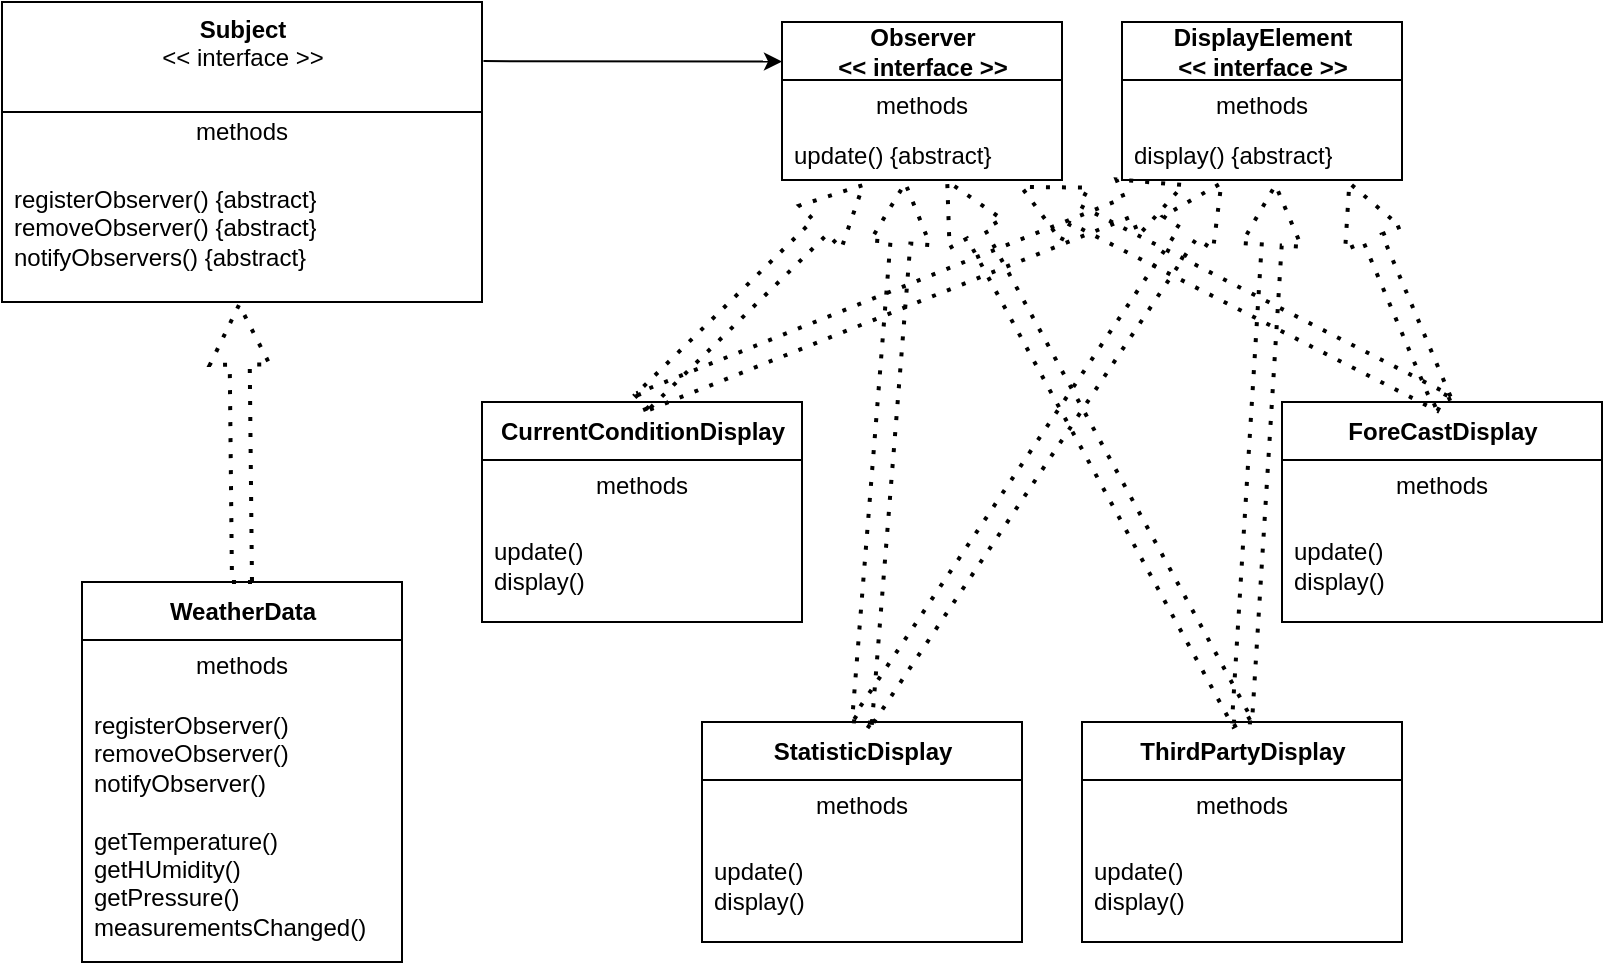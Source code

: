 <mxfile>
    <diagram id="y81J2vsQ6q_i72oybPg3" name="weaterStation">
        <mxGraphModel dx="1058" dy="1180" grid="1" gridSize="10" guides="1" tooltips="1" connect="1" arrows="1" fold="1" page="1" pageScale="1" pageWidth="850" pageHeight="1100" math="0" shadow="0">
            <root>
                <mxCell id="0"/>
                <mxCell id="1" parent="0"/>
                <mxCell id="2" value="&lt;b&gt;Subject&lt;/b&gt;&lt;br&gt;&amp;lt;&amp;lt; interface &amp;gt;&amp;gt;" style="swimlane;fontStyle=0;align=center;verticalAlign=top;childLayout=stackLayout;horizontal=1;startSize=55;horizontalStack=0;resizeParent=1;resizeParentMax=0;resizeLast=0;collapsible=0;marginBottom=0;html=1;" parent="1" vertex="1">
                    <mxGeometry x="40" y="120" width="240" height="150" as="geometry"/>
                </mxCell>
                <mxCell id="8" value="methods" style="text;html=1;strokeColor=none;fillColor=none;align=center;verticalAlign=middle;spacingLeft=4;spacingRight=4;overflow=hidden;rotatable=0;points=[[0,0.5],[1,0.5]];portConstraint=eastwest;" parent="2" vertex="1">
                    <mxGeometry y="55" width="240" height="20" as="geometry"/>
                </mxCell>
                <mxCell id="9" value="registerObserver() {abstract}&lt;br&gt;removeObserver() {abstract}&lt;br&gt;notifyObservers() {abstract}" style="text;html=1;strokeColor=none;fillColor=none;align=left;verticalAlign=middle;spacingLeft=4;spacingRight=4;overflow=hidden;rotatable=0;points=[[0,0.5],[1,0.5]];portConstraint=eastwest;" parent="2" vertex="1">
                    <mxGeometry y="75" width="240" height="75" as="geometry"/>
                </mxCell>
                <mxCell id="18" value="WeatherData" style="swimlane;fontStyle=1;align=center;verticalAlign=middle;childLayout=stackLayout;horizontal=1;startSize=29;horizontalStack=0;resizeParent=1;resizeParentMax=0;resizeLast=0;collapsible=0;marginBottom=0;html=1;" parent="1" vertex="1">
                    <mxGeometry x="80" y="410" width="160" height="190" as="geometry"/>
                </mxCell>
                <mxCell id="19" value="methods" style="text;html=1;strokeColor=none;fillColor=none;align=center;verticalAlign=middle;spacingLeft=4;spacingRight=4;overflow=hidden;rotatable=0;points=[[0,0.5],[1,0.5]];portConstraint=eastwest;" parent="18" vertex="1">
                    <mxGeometry y="29" width="160" height="25" as="geometry"/>
                </mxCell>
                <mxCell id="20" value="registerObserver()&lt;br&gt;removeObserver()&lt;br&gt;notifyObserver()&lt;br&gt;&lt;br&gt;getTemperature()&lt;br&gt;getHUmidity()&lt;br&gt;getPressure()&lt;br&gt;measurementsChanged()" style="text;html=1;strokeColor=none;fillColor=none;align=left;verticalAlign=middle;spacingLeft=4;spacingRight=4;overflow=hidden;rotatable=0;points=[[0,0.5],[1,0.5]];portConstraint=eastwest;" parent="18" vertex="1">
                    <mxGeometry y="54" width="160" height="136" as="geometry"/>
                </mxCell>
                <mxCell id="26" value="DisplayElement&lt;br&gt;&amp;lt;&amp;lt; interface &amp;gt;&amp;gt;" style="swimlane;fontStyle=1;align=center;verticalAlign=middle;childLayout=stackLayout;horizontal=1;startSize=29;horizontalStack=0;resizeParent=1;resizeParentMax=0;resizeLast=0;collapsible=0;marginBottom=0;html=1;" parent="1" vertex="1">
                    <mxGeometry x="600" y="130" width="140" height="79" as="geometry"/>
                </mxCell>
                <mxCell id="27" value="methods" style="text;html=1;strokeColor=none;fillColor=none;align=center;verticalAlign=middle;spacingLeft=4;spacingRight=4;overflow=hidden;rotatable=0;points=[[0,0.5],[1,0.5]];portConstraint=eastwest;" parent="26" vertex="1">
                    <mxGeometry y="29" width="140" height="25" as="geometry"/>
                </mxCell>
                <mxCell id="28" value="display() {abstract}" style="text;html=1;strokeColor=none;fillColor=none;align=left;verticalAlign=middle;spacingLeft=4;spacingRight=4;overflow=hidden;rotatable=0;points=[[0,0.5],[1,0.5]];portConstraint=eastwest;" parent="26" vertex="1">
                    <mxGeometry y="54" width="140" height="25" as="geometry"/>
                </mxCell>
                <mxCell id="41" value="Observer&lt;br&gt;&amp;lt;&amp;lt; interface &amp;gt;&amp;gt;" style="swimlane;fontStyle=1;align=center;verticalAlign=middle;childLayout=stackLayout;horizontal=1;startSize=29;horizontalStack=0;resizeParent=1;resizeParentMax=0;resizeLast=0;collapsible=0;marginBottom=0;html=1;" parent="1" vertex="1">
                    <mxGeometry x="430" y="130" width="140" height="79" as="geometry"/>
                </mxCell>
                <mxCell id="42" value="methods" style="text;html=1;strokeColor=none;fillColor=none;align=center;verticalAlign=middle;spacingLeft=4;spacingRight=4;overflow=hidden;rotatable=0;points=[[0,0.5],[1,0.5]];portConstraint=eastwest;" parent="41" vertex="1">
                    <mxGeometry y="29" width="140" height="25" as="geometry"/>
                </mxCell>
                <mxCell id="43" value="update() {abstract}" style="text;html=1;strokeColor=none;fillColor=none;align=left;verticalAlign=middle;spacingLeft=4;spacingRight=4;overflow=hidden;rotatable=0;points=[[0,0.5],[1,0.5]];portConstraint=eastwest;" parent="41" vertex="1">
                    <mxGeometry y="54" width="140" height="25" as="geometry"/>
                </mxCell>
                <mxCell id="44" value="CurrentConditionDisplay" style="swimlane;fontStyle=1;align=center;verticalAlign=middle;childLayout=stackLayout;horizontal=1;startSize=29;horizontalStack=0;resizeParent=1;resizeParentMax=0;resizeLast=0;collapsible=0;marginBottom=0;html=1;" parent="1" vertex="1">
                    <mxGeometry x="280" y="320" width="160" height="110" as="geometry"/>
                </mxCell>
                <mxCell id="45" value="methods" style="text;html=1;strokeColor=none;fillColor=none;align=center;verticalAlign=middle;spacingLeft=4;spacingRight=4;overflow=hidden;rotatable=0;points=[[0,0.5],[1,0.5]];portConstraint=eastwest;" parent="44" vertex="1">
                    <mxGeometry y="29" width="160" height="25" as="geometry"/>
                </mxCell>
                <mxCell id="46" value="update()&lt;br&gt;display()" style="text;html=1;strokeColor=none;fillColor=none;align=left;verticalAlign=middle;spacingLeft=4;spacingRight=4;overflow=hidden;rotatable=0;points=[[0,0.5],[1,0.5]];portConstraint=eastwest;" parent="44" vertex="1">
                    <mxGeometry y="54" width="160" height="56" as="geometry"/>
                </mxCell>
                <mxCell id="56" value="" style="endArrow=classic;html=1;exitX=1.003;exitY=0.197;exitDx=0;exitDy=0;entryX=0;entryY=0.25;entryDx=0;entryDy=0;exitPerimeter=0;" parent="1" source="2" target="41" edge="1">
                    <mxGeometry width="50" height="50" relative="1" as="geometry">
                        <mxPoint x="360" y="245" as="sourcePoint"/>
                        <mxPoint x="560" y="60" as="targetPoint"/>
                    </mxGeometry>
                </mxCell>
                <mxCell id="60" value="" style="endArrow=none;dashed=1;html=1;dashPattern=1 3;strokeWidth=2;shape=arrow;exitX=0.5;exitY=0;exitDx=0;exitDy=0;entryX=0.494;entryY=1.018;entryDx=0;entryDy=0;entryPerimeter=0;" edge="1" parent="1" source="18" target="9">
                    <mxGeometry width="50" height="50" relative="1" as="geometry">
                        <mxPoint x="470" y="120" as="sourcePoint"/>
                        <mxPoint x="280" y="410" as="targetPoint"/>
                    </mxGeometry>
                </mxCell>
                <mxCell id="EAxyWXXSBFVS23HWl_u8-60" value="StatisticDisplay" style="swimlane;fontStyle=1;align=center;verticalAlign=middle;childLayout=stackLayout;horizontal=1;startSize=29;horizontalStack=0;resizeParent=1;resizeParentMax=0;resizeLast=0;collapsible=0;marginBottom=0;html=1;" vertex="1" parent="1">
                    <mxGeometry x="390" y="480" width="160" height="110" as="geometry"/>
                </mxCell>
                <mxCell id="EAxyWXXSBFVS23HWl_u8-61" value="methods" style="text;html=1;strokeColor=none;fillColor=none;align=center;verticalAlign=middle;spacingLeft=4;spacingRight=4;overflow=hidden;rotatable=0;points=[[0,0.5],[1,0.5]];portConstraint=eastwest;" vertex="1" parent="EAxyWXXSBFVS23HWl_u8-60">
                    <mxGeometry y="29" width="160" height="25" as="geometry"/>
                </mxCell>
                <mxCell id="EAxyWXXSBFVS23HWl_u8-62" value="update()&lt;br&gt;display()" style="text;html=1;strokeColor=none;fillColor=none;align=left;verticalAlign=middle;spacingLeft=4;spacingRight=4;overflow=hidden;rotatable=0;points=[[0,0.5],[1,0.5]];portConstraint=eastwest;" vertex="1" parent="EAxyWXXSBFVS23HWl_u8-60">
                    <mxGeometry y="54" width="160" height="56" as="geometry"/>
                </mxCell>
                <mxCell id="EAxyWXXSBFVS23HWl_u8-63" value="ForeCastDisplay" style="swimlane;fontStyle=1;align=center;verticalAlign=middle;childLayout=stackLayout;horizontal=1;startSize=29;horizontalStack=0;resizeParent=1;resizeParentMax=0;resizeLast=0;collapsible=0;marginBottom=0;html=1;" vertex="1" parent="1">
                    <mxGeometry x="680" y="320" width="160" height="110" as="geometry"/>
                </mxCell>
                <mxCell id="EAxyWXXSBFVS23HWl_u8-64" value="methods" style="text;html=1;strokeColor=none;fillColor=none;align=center;verticalAlign=middle;spacingLeft=4;spacingRight=4;overflow=hidden;rotatable=0;points=[[0,0.5],[1,0.5]];portConstraint=eastwest;" vertex="1" parent="EAxyWXXSBFVS23HWl_u8-63">
                    <mxGeometry y="29" width="160" height="25" as="geometry"/>
                </mxCell>
                <mxCell id="EAxyWXXSBFVS23HWl_u8-65" value="update()&lt;br&gt;display()" style="text;html=1;strokeColor=none;fillColor=none;align=left;verticalAlign=middle;spacingLeft=4;spacingRight=4;overflow=hidden;rotatable=0;points=[[0,0.5],[1,0.5]];portConstraint=eastwest;" vertex="1" parent="EAxyWXXSBFVS23HWl_u8-63">
                    <mxGeometry y="54" width="160" height="56" as="geometry"/>
                </mxCell>
                <mxCell id="EAxyWXXSBFVS23HWl_u8-66" value="ThirdPartyDisplay" style="swimlane;fontStyle=1;align=center;verticalAlign=middle;childLayout=stackLayout;horizontal=1;startSize=29;horizontalStack=0;resizeParent=1;resizeParentMax=0;resizeLast=0;collapsible=0;marginBottom=0;html=1;" vertex="1" parent="1">
                    <mxGeometry x="580" y="480" width="160" height="110" as="geometry"/>
                </mxCell>
                <mxCell id="EAxyWXXSBFVS23HWl_u8-67" value="methods" style="text;html=1;strokeColor=none;fillColor=none;align=center;verticalAlign=middle;spacingLeft=4;spacingRight=4;overflow=hidden;rotatable=0;points=[[0,0.5],[1,0.5]];portConstraint=eastwest;" vertex="1" parent="EAxyWXXSBFVS23HWl_u8-66">
                    <mxGeometry y="29" width="160" height="25" as="geometry"/>
                </mxCell>
                <mxCell id="EAxyWXXSBFVS23HWl_u8-68" value="update()&lt;br&gt;display()" style="text;html=1;strokeColor=none;fillColor=none;align=left;verticalAlign=middle;spacingLeft=4;spacingRight=4;overflow=hidden;rotatable=0;points=[[0,0.5],[1,0.5]];portConstraint=eastwest;" vertex="1" parent="EAxyWXXSBFVS23HWl_u8-66">
                    <mxGeometry y="54" width="160" height="56" as="geometry"/>
                </mxCell>
                <mxCell id="EAxyWXXSBFVS23HWl_u8-69" value="" style="endArrow=none;dashed=1;html=1;dashPattern=1 3;strokeWidth=2;shape=arrow;exitX=0.5;exitY=0;exitDx=0;exitDy=0;entryX=0.29;entryY=1.1;entryDx=0;entryDy=0;entryPerimeter=0;" edge="1" parent="1" source="44" target="43">
                    <mxGeometry width="50" height="50" relative="1" as="geometry">
                        <mxPoint x="170" y="420" as="sourcePoint"/>
                        <mxPoint x="168.56" y="281.35" as="targetPoint"/>
                    </mxGeometry>
                </mxCell>
                <mxCell id="EAxyWXXSBFVS23HWl_u8-70" value="" style="endArrow=none;dashed=1;html=1;dashPattern=1 3;strokeWidth=2;shape=arrow;exitX=0.5;exitY=0;exitDx=0;exitDy=0;entryX=0.219;entryY=1.1;entryDx=0;entryDy=0;entryPerimeter=0;" edge="1" parent="1" source="44" target="28">
                    <mxGeometry width="50" height="50" relative="1" as="geometry">
                        <mxPoint x="370" y="330" as="sourcePoint"/>
                        <mxPoint x="480.6" y="221.5" as="targetPoint"/>
                    </mxGeometry>
                </mxCell>
                <mxCell id="EAxyWXXSBFVS23HWl_u8-71" value="" style="endArrow=none;dashed=1;html=1;dashPattern=1 3;strokeWidth=2;shape=arrow;exitX=0.5;exitY=0;exitDx=0;exitDy=0;entryX=0.44;entryY=1.06;entryDx=0;entryDy=0;entryPerimeter=0;" edge="1" parent="1" source="EAxyWXXSBFVS23HWl_u8-60" target="43">
                    <mxGeometry width="50" height="50" relative="1" as="geometry">
                        <mxPoint x="370" y="330" as="sourcePoint"/>
                        <mxPoint x="640.66" y="221.5" as="targetPoint"/>
                    </mxGeometry>
                </mxCell>
                <mxCell id="EAxyWXXSBFVS23HWl_u8-72" value="" style="endArrow=none;dashed=1;html=1;dashPattern=1 3;strokeWidth=2;shape=arrow;exitX=0.5;exitY=0;exitDx=0;exitDy=0;entryX=0.355;entryY=1.06;entryDx=0;entryDy=0;entryPerimeter=0;" edge="1" parent="1" source="EAxyWXXSBFVS23HWl_u8-60" target="28">
                    <mxGeometry width="50" height="50" relative="1" as="geometry">
                        <mxPoint x="480" y="490" as="sourcePoint"/>
                        <mxPoint x="501.6" y="220.5" as="targetPoint"/>
                    </mxGeometry>
                </mxCell>
                <mxCell id="EAxyWXXSBFVS23HWl_u8-73" value="" style="endArrow=none;dashed=1;html=1;dashPattern=1 3;strokeWidth=2;shape=arrow;exitX=0.5;exitY=0;exitDx=0;exitDy=0;entryX=0.548;entryY=1.1;entryDx=0;entryDy=0;entryPerimeter=0;" edge="1" parent="1" source="EAxyWXXSBFVS23HWl_u8-66" target="28">
                    <mxGeometry width="50" height="50" relative="1" as="geometry">
                        <mxPoint x="480" y="490" as="sourcePoint"/>
                        <mxPoint x="659.7" y="220.5" as="targetPoint"/>
                    </mxGeometry>
                </mxCell>
                <mxCell id="EAxyWXXSBFVS23HWl_u8-74" value="" style="endArrow=none;dashed=1;html=1;dashPattern=1 3;strokeWidth=2;shape=arrow;entryX=0.59;entryY=1.02;entryDx=0;entryDy=0;entryPerimeter=0;exitX=0.5;exitY=0;exitDx=0;exitDy=0;" edge="1" parent="1" source="EAxyWXXSBFVS23HWl_u8-66" target="43">
                    <mxGeometry width="50" height="50" relative="1" as="geometry">
                        <mxPoint x="660" y="480" as="sourcePoint"/>
                        <mxPoint x="686.72" y="221.5" as="targetPoint"/>
                    </mxGeometry>
                </mxCell>
                <mxCell id="EAxyWXXSBFVS23HWl_u8-75" value="" style="endArrow=none;dashed=1;html=1;dashPattern=1 3;strokeWidth=2;shape=arrow;entryX=0.855;entryY=1.14;entryDx=0;entryDy=0;entryPerimeter=0;exitX=0.5;exitY=0;exitDx=0;exitDy=0;" edge="1" parent="1" source="EAxyWXXSBFVS23HWl_u8-63" target="43">
                    <mxGeometry width="50" height="50" relative="1" as="geometry">
                        <mxPoint x="670" y="490" as="sourcePoint"/>
                        <mxPoint x="522.6" y="219.5" as="targetPoint"/>
                    </mxGeometry>
                </mxCell>
                <mxCell id="EAxyWXXSBFVS23HWl_u8-76" value="" style="endArrow=none;dashed=1;html=1;dashPattern=1 3;strokeWidth=2;shape=arrow;entryX=0.812;entryY=1.06;entryDx=0;entryDy=0;entryPerimeter=0;exitX=0.5;exitY=0;exitDx=0;exitDy=0;" edge="1" parent="1" source="EAxyWXXSBFVS23HWl_u8-63" target="28">
                    <mxGeometry width="50" height="50" relative="1" as="geometry">
                        <mxPoint x="770" y="330" as="sourcePoint"/>
                        <mxPoint x="559.7" y="222.5" as="targetPoint"/>
                    </mxGeometry>
                </mxCell>
            </root>
        </mxGraphModel>
    </diagram>
</mxfile>
